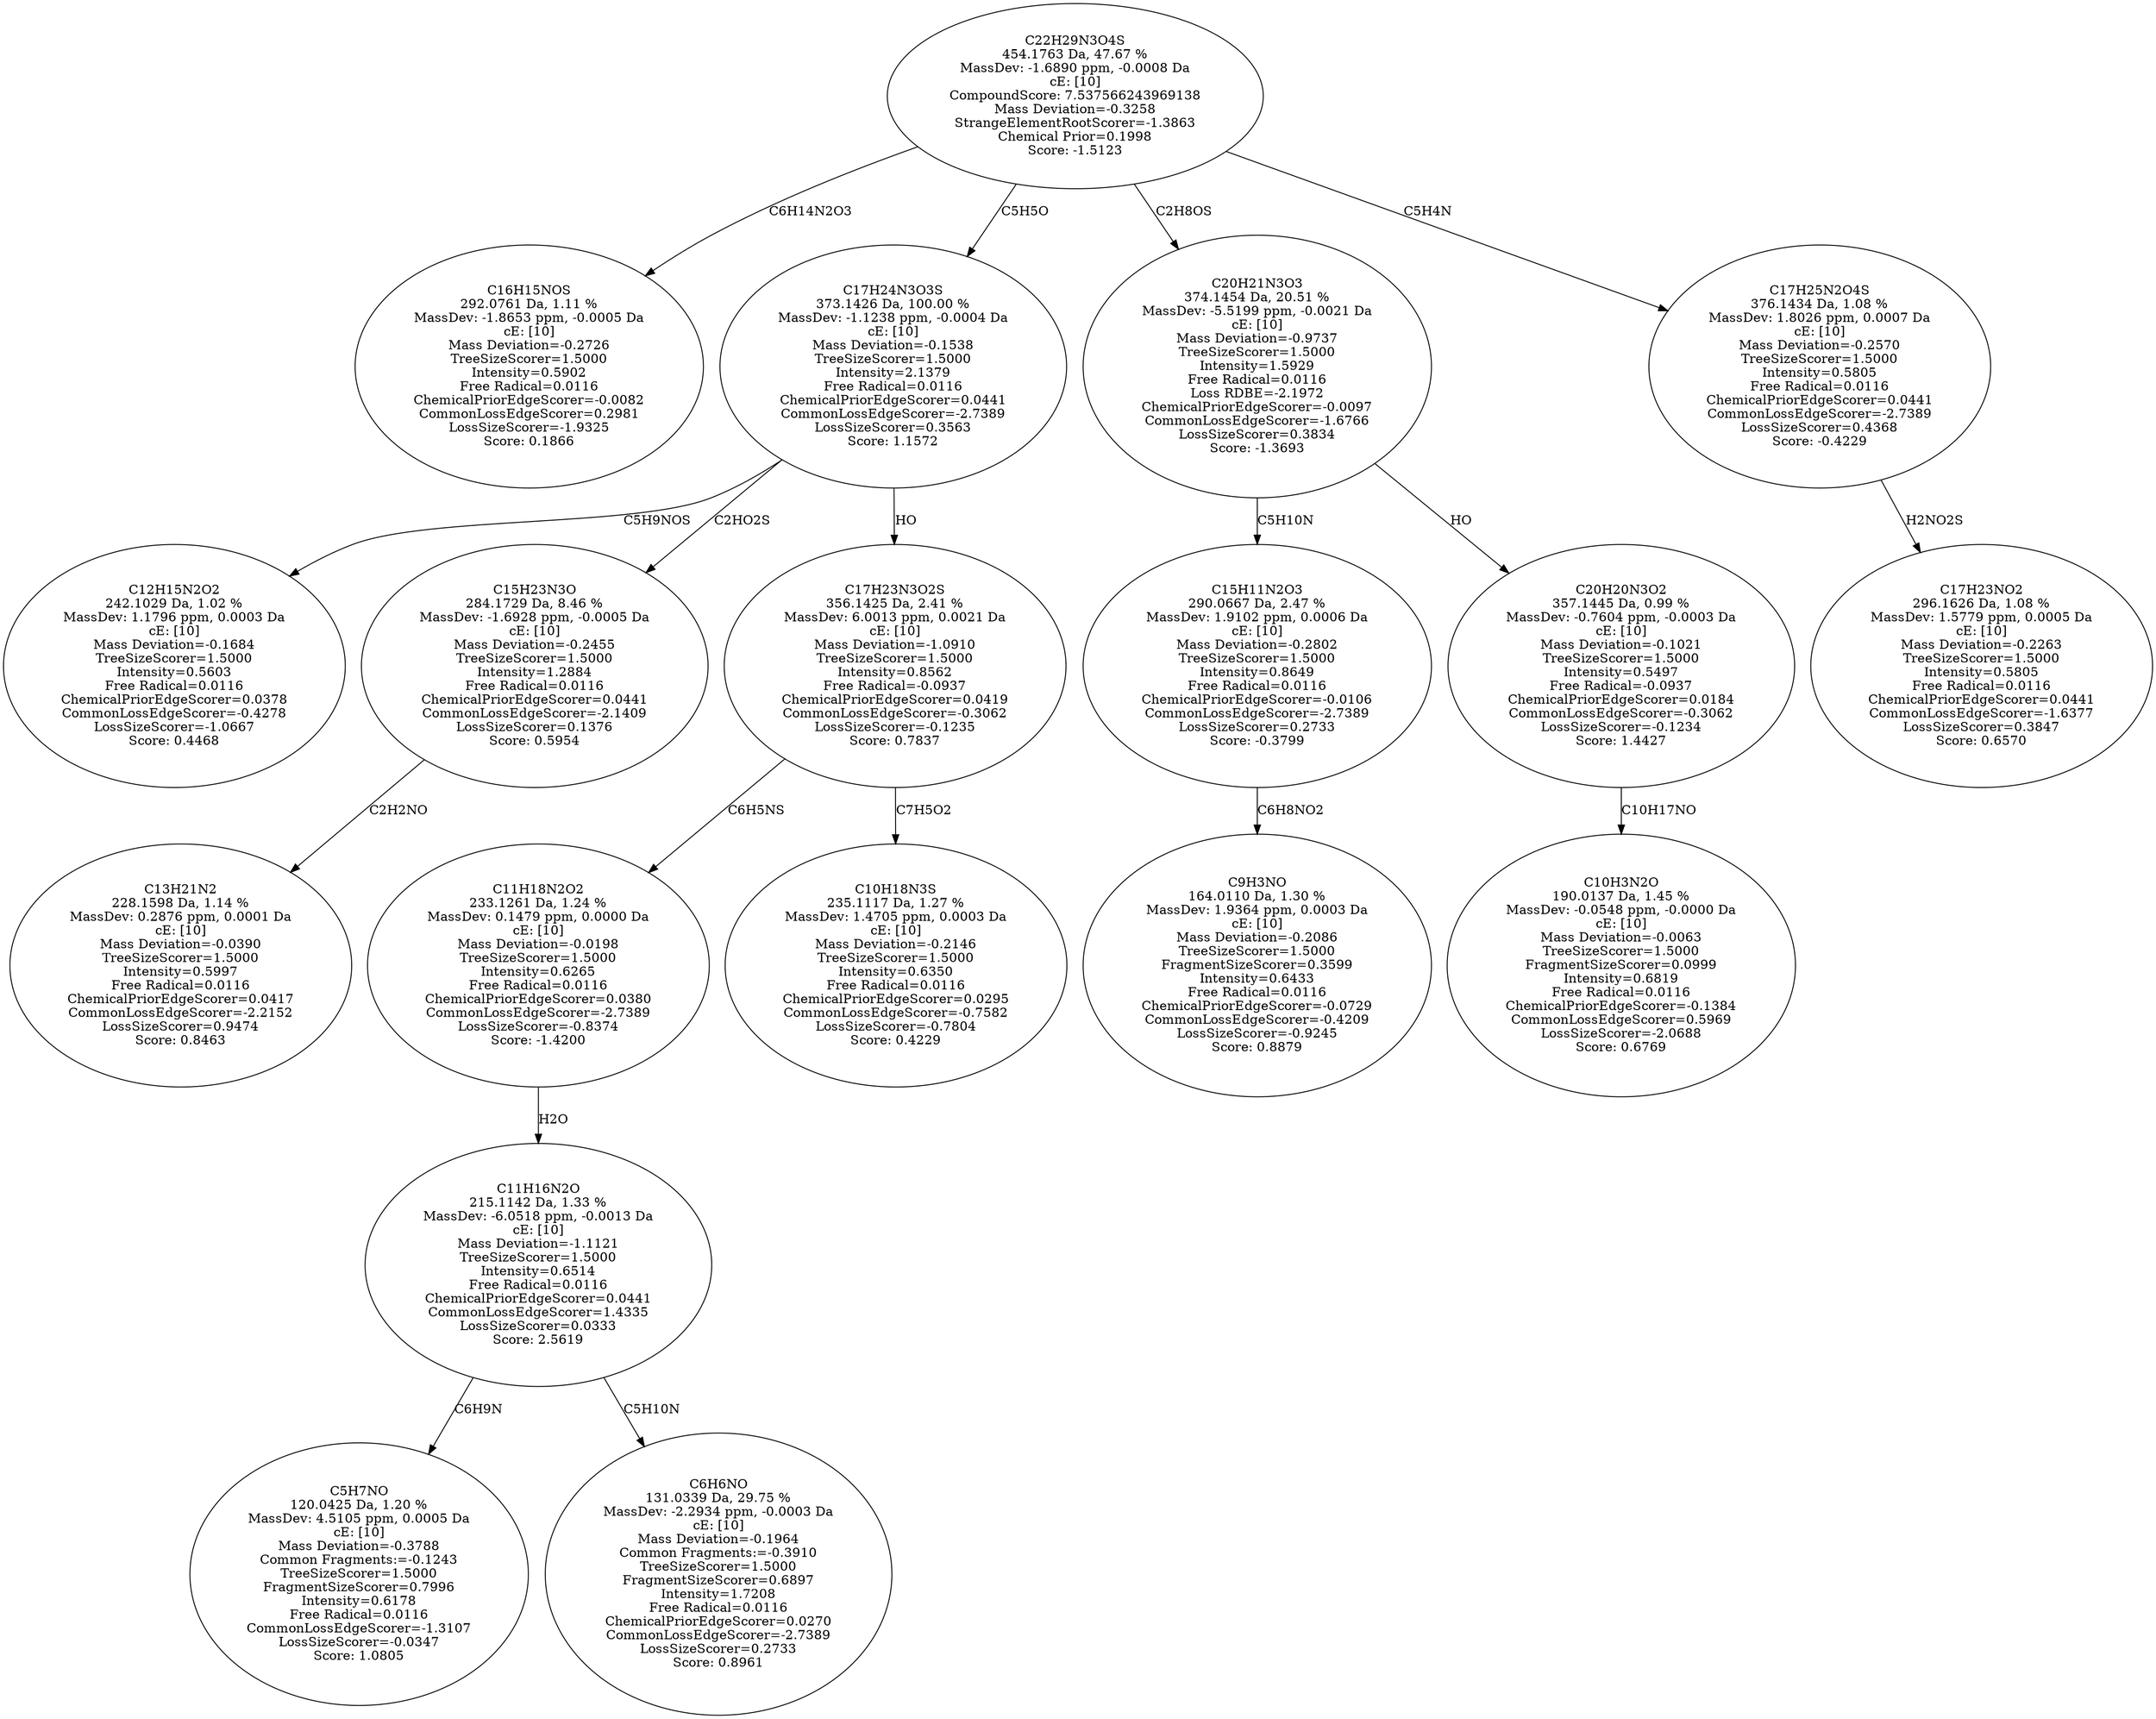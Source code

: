 strict digraph {
v1 [label="C16H15NOS\n292.0761 Da, 1.11 %\nMassDev: -1.8653 ppm, -0.0005 Da\ncE: [10]\nMass Deviation=-0.2726\nTreeSizeScorer=1.5000\nIntensity=0.5902\nFree Radical=0.0116\nChemicalPriorEdgeScorer=-0.0082\nCommonLossEdgeScorer=0.2981\nLossSizeScorer=-1.9325\nScore: 0.1866"];
v2 [label="C12H15N2O2\n242.1029 Da, 1.02 %\nMassDev: 1.1796 ppm, 0.0003 Da\ncE: [10]\nMass Deviation=-0.1684\nTreeSizeScorer=1.5000\nIntensity=0.5603\nFree Radical=0.0116\nChemicalPriorEdgeScorer=0.0378\nCommonLossEdgeScorer=-0.4278\nLossSizeScorer=-1.0667\nScore: 0.4468"];
v3 [label="C13H21N2\n228.1598 Da, 1.14 %\nMassDev: 0.2876 ppm, 0.0001 Da\ncE: [10]\nMass Deviation=-0.0390\nTreeSizeScorer=1.5000\nIntensity=0.5997\nFree Radical=0.0116\nChemicalPriorEdgeScorer=0.0417\nCommonLossEdgeScorer=-2.2152\nLossSizeScorer=0.9474\nScore: 0.8463"];
v4 [label="C15H23N3O\n284.1729 Da, 8.46 %\nMassDev: -1.6928 ppm, -0.0005 Da\ncE: [10]\nMass Deviation=-0.2455\nTreeSizeScorer=1.5000\nIntensity=1.2884\nFree Radical=0.0116\nChemicalPriorEdgeScorer=0.0441\nCommonLossEdgeScorer=-2.1409\nLossSizeScorer=0.1376\nScore: 0.5954"];
v5 [label="C5H7NO\n120.0425 Da, 1.20 %\nMassDev: 4.5105 ppm, 0.0005 Da\ncE: [10]\nMass Deviation=-0.3788\nCommon Fragments:=-0.1243\nTreeSizeScorer=1.5000\nFragmentSizeScorer=0.7996\nIntensity=0.6178\nFree Radical=0.0116\nCommonLossEdgeScorer=-1.3107\nLossSizeScorer=-0.0347\nScore: 1.0805"];
v6 [label="C6H6NO\n131.0339 Da, 29.75 %\nMassDev: -2.2934 ppm, -0.0003 Da\ncE: [10]\nMass Deviation=-0.1964\nCommon Fragments:=-0.3910\nTreeSizeScorer=1.5000\nFragmentSizeScorer=0.6897\nIntensity=1.7208\nFree Radical=0.0116\nChemicalPriorEdgeScorer=0.0270\nCommonLossEdgeScorer=-2.7389\nLossSizeScorer=0.2733\nScore: 0.8961"];
v7 [label="C11H16N2O\n215.1142 Da, 1.33 %\nMassDev: -6.0518 ppm, -0.0013 Da\ncE: [10]\nMass Deviation=-1.1121\nTreeSizeScorer=1.5000\nIntensity=0.6514\nFree Radical=0.0116\nChemicalPriorEdgeScorer=0.0441\nCommonLossEdgeScorer=1.4335\nLossSizeScorer=0.0333\nScore: 2.5619"];
v8 [label="C11H18N2O2\n233.1261 Da, 1.24 %\nMassDev: 0.1479 ppm, 0.0000 Da\ncE: [10]\nMass Deviation=-0.0198\nTreeSizeScorer=1.5000\nIntensity=0.6265\nFree Radical=0.0116\nChemicalPriorEdgeScorer=0.0380\nCommonLossEdgeScorer=-2.7389\nLossSizeScorer=-0.8374\nScore: -1.4200"];
v9 [label="C10H18N3S\n235.1117 Da, 1.27 %\nMassDev: 1.4705 ppm, 0.0003 Da\ncE: [10]\nMass Deviation=-0.2146\nTreeSizeScorer=1.5000\nIntensity=0.6350\nFree Radical=0.0116\nChemicalPriorEdgeScorer=0.0295\nCommonLossEdgeScorer=-0.7582\nLossSizeScorer=-0.7804\nScore: 0.4229"];
v10 [label="C17H23N3O2S\n356.1425 Da, 2.41 %\nMassDev: 6.0013 ppm, 0.0021 Da\ncE: [10]\nMass Deviation=-1.0910\nTreeSizeScorer=1.5000\nIntensity=0.8562\nFree Radical=-0.0937\nChemicalPriorEdgeScorer=0.0419\nCommonLossEdgeScorer=-0.3062\nLossSizeScorer=-0.1235\nScore: 0.7837"];
v11 [label="C17H24N3O3S\n373.1426 Da, 100.00 %\nMassDev: -1.1238 ppm, -0.0004 Da\ncE: [10]\nMass Deviation=-0.1538\nTreeSizeScorer=1.5000\nIntensity=2.1379\nFree Radical=0.0116\nChemicalPriorEdgeScorer=0.0441\nCommonLossEdgeScorer=-2.7389\nLossSizeScorer=0.3563\nScore: 1.1572"];
v12 [label="C9H3NO\n164.0110 Da, 1.30 %\nMassDev: 1.9364 ppm, 0.0003 Da\ncE: [10]\nMass Deviation=-0.2086\nTreeSizeScorer=1.5000\nFragmentSizeScorer=0.3599\nIntensity=0.6433\nFree Radical=0.0116\nChemicalPriorEdgeScorer=-0.0729\nCommonLossEdgeScorer=-0.4209\nLossSizeScorer=-0.9245\nScore: 0.8879"];
v13 [label="C15H11N2O3\n290.0667 Da, 2.47 %\nMassDev: 1.9102 ppm, 0.0006 Da\ncE: [10]\nMass Deviation=-0.2802\nTreeSizeScorer=1.5000\nIntensity=0.8649\nFree Radical=0.0116\nChemicalPriorEdgeScorer=-0.0106\nCommonLossEdgeScorer=-2.7389\nLossSizeScorer=0.2733\nScore: -0.3799"];
v14 [label="C10H3N2O\n190.0137 Da, 1.45 %\nMassDev: -0.0548 ppm, -0.0000 Da\ncE: [10]\nMass Deviation=-0.0063\nTreeSizeScorer=1.5000\nFragmentSizeScorer=0.0999\nIntensity=0.6819\nFree Radical=0.0116\nChemicalPriorEdgeScorer=-0.1384\nCommonLossEdgeScorer=0.5969\nLossSizeScorer=-2.0688\nScore: 0.6769"];
v15 [label="C20H20N3O2\n357.1445 Da, 0.99 %\nMassDev: -0.7604 ppm, -0.0003 Da\ncE: [10]\nMass Deviation=-0.1021\nTreeSizeScorer=1.5000\nIntensity=0.5497\nFree Radical=-0.0937\nChemicalPriorEdgeScorer=0.0184\nCommonLossEdgeScorer=-0.3062\nLossSizeScorer=-0.1234\nScore: 1.4427"];
v16 [label="C20H21N3O3\n374.1454 Da, 20.51 %\nMassDev: -5.5199 ppm, -0.0021 Da\ncE: [10]\nMass Deviation=-0.9737\nTreeSizeScorer=1.5000\nIntensity=1.5929\nFree Radical=0.0116\nLoss RDBE=-2.1972\nChemicalPriorEdgeScorer=-0.0097\nCommonLossEdgeScorer=-1.6766\nLossSizeScorer=0.3834\nScore: -1.3693"];
v17 [label="C17H23NO2\n296.1626 Da, 1.08 %\nMassDev: 1.5779 ppm, 0.0005 Da\ncE: [10]\nMass Deviation=-0.2263\nTreeSizeScorer=1.5000\nIntensity=0.5805\nFree Radical=0.0116\nChemicalPriorEdgeScorer=0.0441\nCommonLossEdgeScorer=-1.6377\nLossSizeScorer=0.3847\nScore: 0.6570"];
v18 [label="C17H25N2O4S\n376.1434 Da, 1.08 %\nMassDev: 1.8026 ppm, 0.0007 Da\ncE: [10]\nMass Deviation=-0.2570\nTreeSizeScorer=1.5000\nIntensity=0.5805\nFree Radical=0.0116\nChemicalPriorEdgeScorer=0.0441\nCommonLossEdgeScorer=-2.7389\nLossSizeScorer=0.4368\nScore: -0.4229"];
v19 [label="C22H29N3O4S\n454.1763 Da, 47.67 %\nMassDev: -1.6890 ppm, -0.0008 Da\ncE: [10]\nCompoundScore: 7.537566243969138\nMass Deviation=-0.3258\nStrangeElementRootScorer=-1.3863\nChemical Prior=0.1998\nScore: -1.5123"];
v19 -> v1 [label="C6H14N2O3"];
v11 -> v2 [label="C5H9NOS"];
v4 -> v3 [label="C2H2NO"];
v11 -> v4 [label="C2HO2S"];
v7 -> v5 [label="C6H9N"];
v7 -> v6 [label="C5H10N"];
v8 -> v7 [label="H2O"];
v10 -> v8 [label="C6H5NS"];
v10 -> v9 [label="C7H5O2"];
v11 -> v10 [label="HO"];
v19 -> v11 [label="C5H5O"];
v13 -> v12 [label="C6H8NO2"];
v16 -> v13 [label="C5H10N"];
v15 -> v14 [label="C10H17NO"];
v16 -> v15 [label="HO"];
v19 -> v16 [label="C2H8OS"];
v18 -> v17 [label="H2NO2S"];
v19 -> v18 [label="C5H4N"];
}